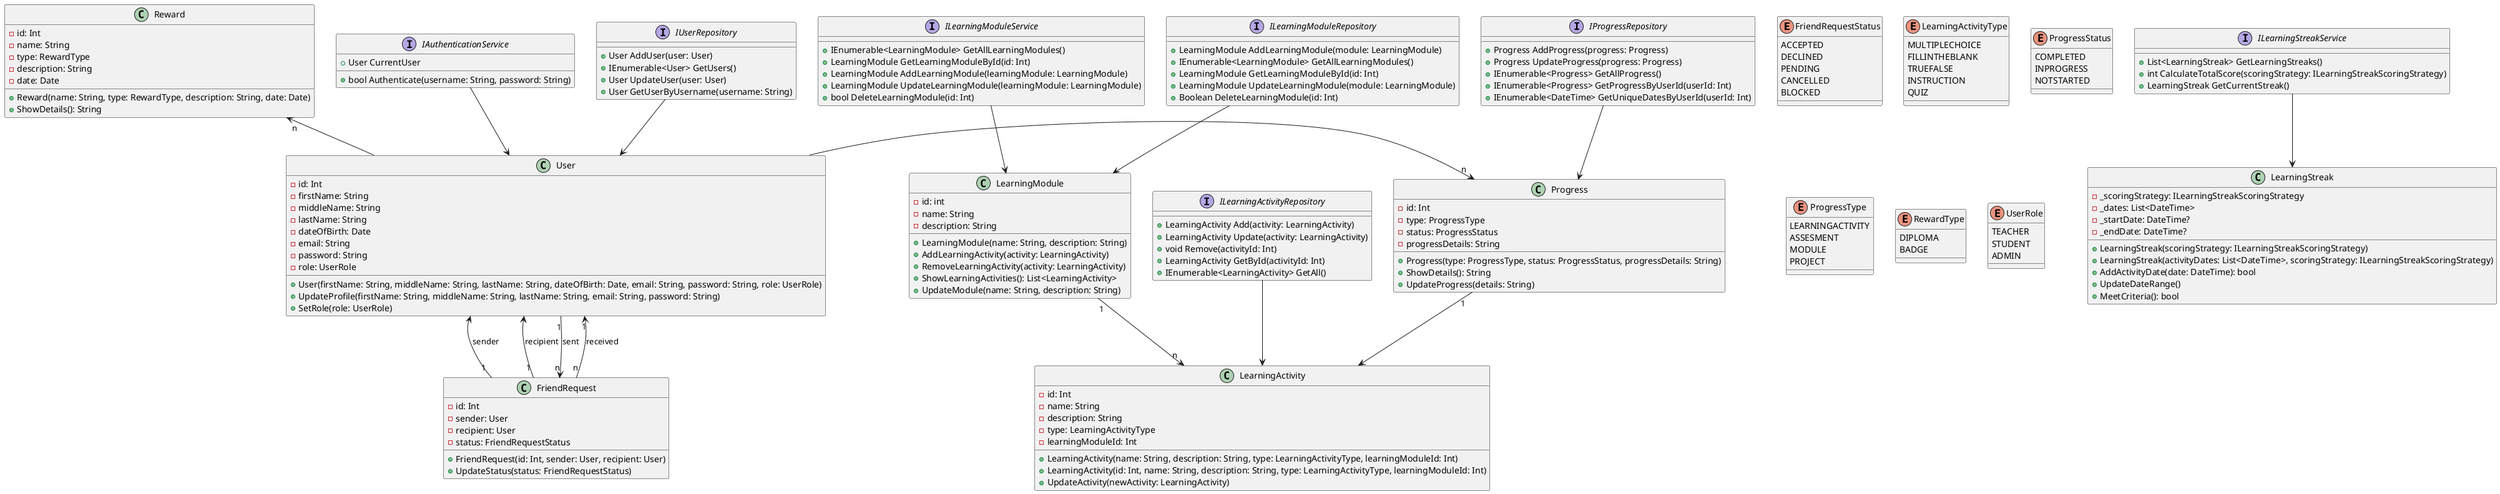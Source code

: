 @startuml

enum FriendRequestStatus {
    ACCEPTED
    DECLINED
    PENDING
    CANCELLED
    BLOCKED
}

enum LearningActivityType {
    MULTIPLECHOICE
    FILLINTHEBLANK
    TRUEFALSE
    INSTRUCTION
    QUIZ
}

enum ProgressStatus {
    COMPLETED
    INPROGRESS
    NOTSTARTED
}

enum ProgressType {
    LEARNINGACTIVITY
    ASSESMENT
    MODULE
    PROJECT
}

enum RewardType {
    DIPLOMA
    BADGE
}

enum UserRole {
    TEACHER
    STUDENT
    ADMIN
}

interface IAuthenticationService {
    + bool Authenticate(username: String, password: String)
    + User CurrentUser
}

interface ILearningModuleService {
    + IEnumerable<LearningModule> GetAllLearningModules()
    + LearningModule GetLearningModuleById(id: Int)
    + LearningModule AddLearningModule(learningModule: LearningModule)
    + LearningModule UpdateLearningModule(learningModule: LearningModule)
    + bool DeleteLearningModule(id: Int)
}

interface ILearningStreakService {
    + List<LearningStreak> GetLearningStreaks()
    + int CalculateTotalScore(scoringStrategy: ILearningStreakScoringStrategy)
    + LearningStreak GetCurrentStreak()
}

interface IUserRepository {
    + User AddUser(user: User)
    + IEnumerable<User> GetUsers()
    + User UpdateUser(user: User)
    + User GetUserByUsername(username: String)
}

interface IProgressRepository {
    + Progress AddProgress(progress: Progress)
    + Progress UpdateProgress(progress: Progress)
    + IEnumerable<Progress> GetAllProgress()
    + IEnumerable<Progress> GetProgressByUserId(userId: Int)
    + IEnumerable<DateTime> GetUniqueDatesByUserId(userId: Int)
}

interface ILearningModuleRepository {
    + LearningModule AddLearningModule(module: LearningModule)
    + IEnumerable<LearningModule> GetAllLearningModules()
    + LearningModule GetLearningModuleById(id: Int)
    + LearningModule UpdateLearningModule(module: LearningModule)
    + Boolean DeleteLearningModule(id: Int)
}

interface ILearningActivityRepository {
    + LearningActivity Add(activity: LearningActivity)
    + LearningActivity Update(activity: LearningActivity)
    + void Remove(activityId: Int)
    + LearningActivity GetById(activityId: Int)
    + IEnumerable<LearningActivity> GetAll()
}

class FriendRequest {
    - id: Int
    - sender: User
    - recipient: User
    - status: FriendRequestStatus
    + FriendRequest(id: Int, sender: User, recipient: User)
    + UpdateStatus(status: FriendRequestStatus)
}

class LearningActivity {
    - id: Int
    - name: String
    - description: String
    - type: LearningActivityType
    - learningModuleId: Int
    + LearningActivity(name: String, description: String, type: LearningActivityType, learningModuleId: Int)
    + LearningActivity(id: Int, name: String, description: String, type: LearningActivityType, learningModuleId: Int)
    + UpdateActivity(newActivity: LearningActivity)
}

class LearningModule {
    - id: int
    - name: String
    - description: String
    + LearningModule(name: String, description: String)
    + AddLearningActivity(activity: LearningActivity)
    + RemoveLearningActivity(activity: LearningActivity)
    + ShowLearningActivities(): List<LearningActivity>
    + UpdateModule(name: String, description: String)
}

class Progress {
    - id: Int
    - type: ProgressType
    - status: ProgressStatus
    - progressDetails: String
    + Progress(type: ProgressType, status: ProgressStatus, progressDetails: String)
    + ShowDetails(): String
    + UpdateProgress(details: String)
}

class Reward {
    - id: Int
    - name: String
    - type: RewardType
    - description: String
    - date: Date
    + Reward(name: String, type: RewardType, description: String, date: Date)
    + ShowDetails(): String
}

class User {
    - id: Int
    - firstName: String
    - middleName: String
    - lastName: String
    - dateOfBirth: Date
    - email: String
    - password: String
    - role: UserRole
    + User(firstName: String, middleName: String, lastName: String, dateOfBirth: Date, email: String, password: String, role: UserRole)
    + UpdateProfile(firstName: String, middleName: String, lastName: String, email: String, password: String)
    + SetRole(role: UserRole)
}

class LearningStreak {
    - _scoringStrategy: ILearningStreakScoringStrategy
    - _dates: List<DateTime>
    - _startDate: DateTime?
    - _endDate: DateTime?
    + LearningStreak(scoringStrategy: ILearningStreakScoringStrategy)
    + LearningStreak(activityDates: List<DateTime>, scoringStrategy: ILearningStreakScoringStrategy)
    + AddActivityDate(date: DateTime): bool
    + UpdateDateRange()
    + MeetCriteria(): bool
}

FriendRequest "1" -up-> User : sender
FriendRequest "1" -up-> User : recipient

Progress "1" -down-> LearningActivity

LearningModule "1" --> "n" LearningActivity

User -up-> "n" Reward
User -right-> "n" Progress
User "1" -up-> "n" FriendRequest : sent
User "1" <-up- "n" FriendRequest : received

ILearningModuleService --> LearningModule
ILearningModuleRepository --> LearningModule
ILearningActivityRepository --> LearningActivity
IUserRepository --> User
IProgressRepository --> Progress
ILearningStreakService --> LearningStreak
IAuthenticationService --> User

@enduml